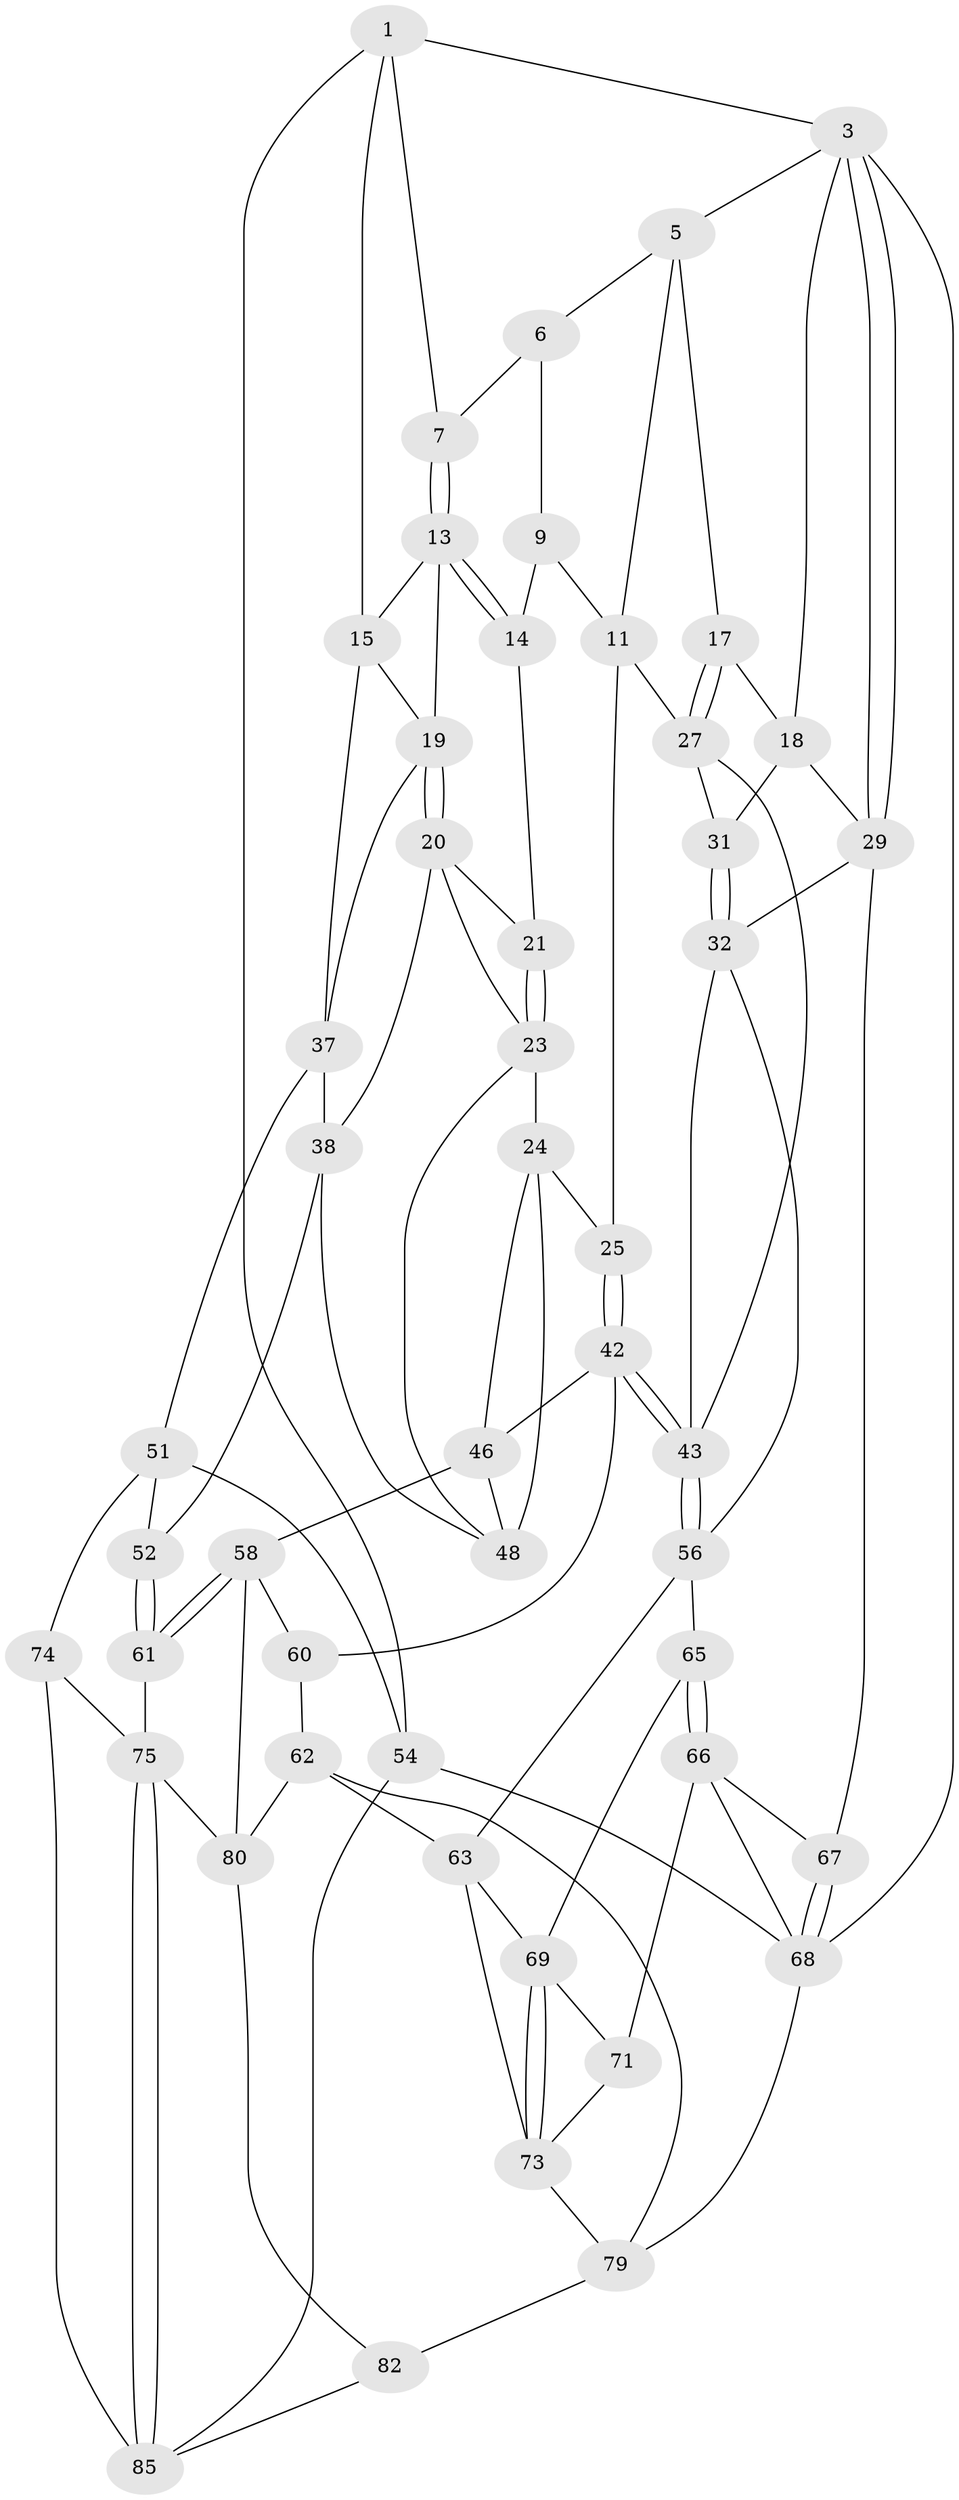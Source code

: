 // Generated by graph-tools (version 1.1) at 2025/52/02/27/25 19:52:41]
// undirected, 50 vertices, 109 edges
graph export_dot {
graph [start="1"]
  node [color=gray90,style=filled];
  1 [pos="+1+0",super="+2"];
  3 [pos="+0+0",super="+4"];
  5 [pos="+0.34809931669185934+0",super="+12"];
  6 [pos="+0.6638107848842721+0",super="+8"];
  7 [pos="+0.7922783233306415+0.08082251492060001"];
  9 [pos="+0.6398693778010132+0.11798452501242354",super="+10"];
  11 [pos="+0.5160181159589942+0.19687052455835066",super="+26"];
  13 [pos="+0.8579315780293506+0.17652250738674685",super="+16"];
  14 [pos="+0.7917468526913933+0.21079848940377638",super="+22"];
  15 [pos="+1+0",super="+36"];
  17 [pos="+0.39815800005956004+0.22841348319992053"];
  18 [pos="+0.22160017471192384+0.24197597050991804",super="+28"];
  19 [pos="+0.9041697093231683+0.3654739663902326",super="+35"];
  20 [pos="+0.8980501823806425+0.3737145595125441",super="+39"];
  21 [pos="+0.7568488056702694+0.2738501172212081"];
  23 [pos="+0.6883157075560198+0.36873270798964186",super="+40"];
  24 [pos="+0.6142771326532046+0.3739329720872917",super="+45"];
  25 [pos="+0.6020444923949364+0.36946809737562214"];
  27 [pos="+0.3824676619387146+0.40345935158029345",super="+30"];
  29 [pos="+0+0.31937807746280633",super="+34"];
  31 [pos="+0.2273784361182171+0.32854766161641896"];
  32 [pos="+0.11450446335735465+0.4978918259628171",super="+33"];
  37 [pos="+1+0.41826832104053197",super="+41"];
  38 [pos="+0.873001089573753+0.428072158282416",super="+49"];
  42 [pos="+0.4205468380869785+0.5799890239699546",super="+47"];
  43 [pos="+0.4109954835111747+0.5843015922804862",super="+44"];
  46 [pos="+0.6394167239320491+0.5481939814890677",super="+53"];
  48 [pos="+0.7525586134990893+0.511723706250705",super="+50"];
  51 [pos="+1+0.5793619675855766",super="+55"];
  52 [pos="+0.9521015301540086+0.5655923982133955"];
  54 [pos="+1+1"];
  56 [pos="+0.38131868048776696+0.6637879920603631",super="+57"];
  58 [pos="+0.7566982983787802+0.7479747954539427",super="+59"];
  60 [pos="+0.6012604315250698+0.6338163903424888"];
  61 [pos="+0.7922809435403692+0.7660453074261808"];
  62 [pos="+0.5109445240425591+0.7800815140150501",super="+78"];
  63 [pos="+0.4068693437158524+0.7205173005123491",super="+64"];
  65 [pos="+0.10439035701080994+0.731898785605178"];
  66 [pos="+0.05899518958561576+0.7415118528568334",super="+72"];
  67 [pos="+0+0.6696995830039896"];
  68 [pos="+0+1",super="+84"];
  69 [pos="+0.3567264403025672+0.723109960056367",super="+70"];
  71 [pos="+0.20208053768005643+0.9009945213159778"];
  73 [pos="+0.23254711201268194+0.9026750216015615",super="+77"];
  74 [pos="+1+0.8509824263294856"];
  75 [pos="+0.8507059513951852+0.8090198780929365",super="+76"];
  79 [pos="+0.43882902794845574+1",super="+83"];
  80 [pos="+0.577780505888684+0.7960984515467991",super="+81"];
  82 [pos="+0.6374451836943621+1"];
  85 [pos="+0.8827149939303812+1",super="+86"];
  1 -- 7;
  1 -- 3;
  1 -- 54;
  1 -- 15;
  3 -- 29;
  3 -- 29;
  3 -- 68;
  3 -- 18;
  3 -- 5;
  5 -- 6;
  5 -- 17;
  5 -- 11;
  6 -- 9;
  6 -- 7;
  7 -- 13;
  7 -- 13;
  9 -- 14 [weight=2];
  9 -- 11;
  11 -- 27;
  11 -- 25;
  13 -- 14;
  13 -- 14;
  13 -- 19;
  13 -- 15;
  14 -- 21;
  15 -- 19;
  15 -- 37;
  17 -- 18;
  17 -- 27;
  17 -- 27;
  18 -- 29;
  18 -- 31;
  19 -- 20;
  19 -- 20;
  19 -- 37;
  20 -- 21;
  20 -- 38;
  20 -- 23;
  21 -- 23;
  21 -- 23;
  23 -- 24;
  23 -- 48;
  24 -- 25;
  24 -- 48;
  24 -- 46;
  25 -- 42;
  25 -- 42;
  27 -- 31;
  27 -- 43;
  29 -- 32;
  29 -- 67;
  31 -- 32;
  31 -- 32;
  32 -- 56;
  32 -- 43;
  37 -- 38;
  37 -- 51;
  38 -- 52;
  38 -- 48;
  42 -- 43;
  42 -- 43;
  42 -- 60;
  42 -- 46;
  43 -- 56;
  43 -- 56;
  46 -- 58;
  46 -- 48;
  51 -- 52;
  51 -- 74;
  51 -- 54;
  52 -- 61;
  52 -- 61;
  54 -- 68;
  54 -- 85;
  56 -- 65;
  56 -- 63;
  58 -- 61;
  58 -- 61;
  58 -- 80;
  58 -- 60;
  60 -- 62;
  61 -- 75;
  62 -- 63;
  62 -- 80;
  62 -- 79;
  63 -- 73;
  63 -- 69;
  65 -- 66;
  65 -- 66;
  65 -- 69;
  66 -- 67;
  66 -- 68;
  66 -- 71;
  67 -- 68;
  67 -- 68;
  68 -- 79;
  69 -- 73;
  69 -- 73;
  69 -- 71;
  71 -- 73;
  73 -- 79;
  74 -- 75;
  74 -- 85;
  75 -- 85;
  75 -- 85;
  75 -- 80;
  79 -- 82;
  80 -- 82;
  82 -- 85;
}

